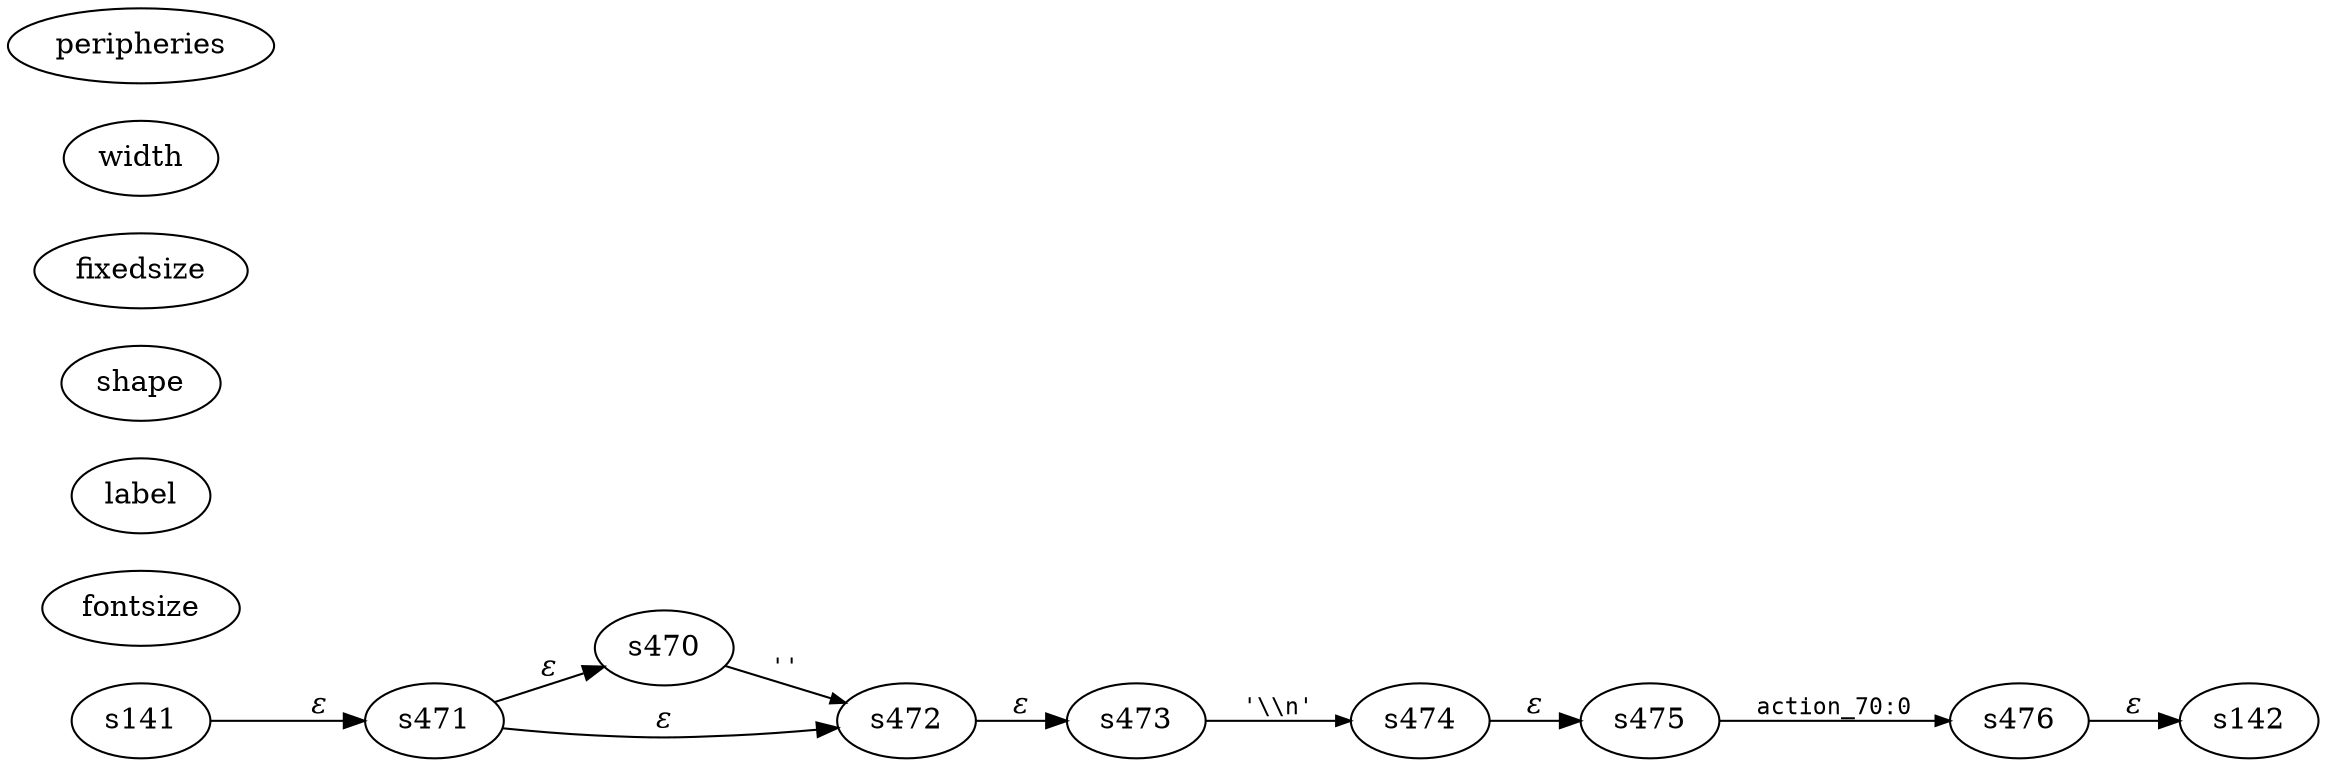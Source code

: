 digraph ATN {
rankdir=LR;
s142{fontsize:11, label:"142", shape:"doublecircle", fixedsize:true, width:.6};
s470{fontsize:11,label:"470", shape:"circle", fixedsize:true, width:.55, peripheries:1};
s471{fontsize:11,label:"{&rarr;\n471\nd=7|{<p0>|<p1>}}", shape:"record", fixedsize:false, peripheries:1};
s472{fontsize:11,label:"&larr;\n472", shape:"circle", fixedsize:true, width:.55, peripheries:1};
s473{fontsize:11,label:"473", shape:"circle", fixedsize:true, width:.55, peripheries:1};
s474{fontsize:11,label:"474", shape:"circle", fixedsize:true, width:.55, peripheries:1};
s475{fontsize:11,label:"475", shape:"circle", fixedsize:true, width:.55, peripheries:1};
s476{fontsize:11,label:"476", shape:"circle", fixedsize:true, width:.55, peripheries:1};
s141{fontsize:11,label:"141", shape:"circle", fixedsize:true, width:.55, peripheries:1};
s141 -> s471 [fontname="Times-Italic", label="&epsilon;"];
s471:p0 -> s470 [fontname="Times-Italic", label="&epsilon;"];
s471:p1 -> s472 [fontname="Times-Italic", label="&epsilon;"];
s470 -> s472 [fontsize=11, fontname="Courier", arrowsize=.7, label = "''", arrowhead = normal];
s472 -> s473 [fontname="Times-Italic", label="&epsilon;"];
s473 -> s474 [fontsize=11, fontname="Courier", arrowsize=.7, label = "'\\\\n'", arrowhead = normal];
s474 -> s475 [fontname="Times-Italic", label="&epsilon;"];
s475 -> s476 [fontsize=11, fontname="Courier", arrowsize=.7, label = "action_70:0", arrowhead = normal];
s476 -> s142 [fontname="Times-Italic", label="&epsilon;"];
}